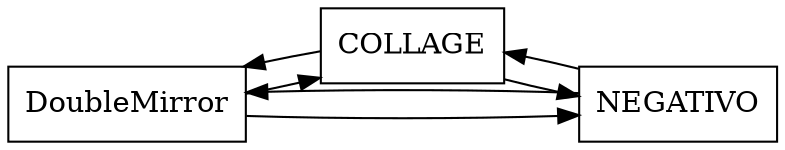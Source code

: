digraph FILTERS{
compound=true;
rankdir="LR"
node[shape="rectangle"];
DoubleMirror[label="DoubleMirror"];
DoubleMirror -> COLLAGE -> DoubleMirror;
COLLAGE[label="COLLAGE"];
COLLAGE -> NEGATIVO -> COLLAGE;
NEGATIVO[label="NEGATIVO"];
NEGATIVO -> DoubleMirror -> NEGATIVO;
}
